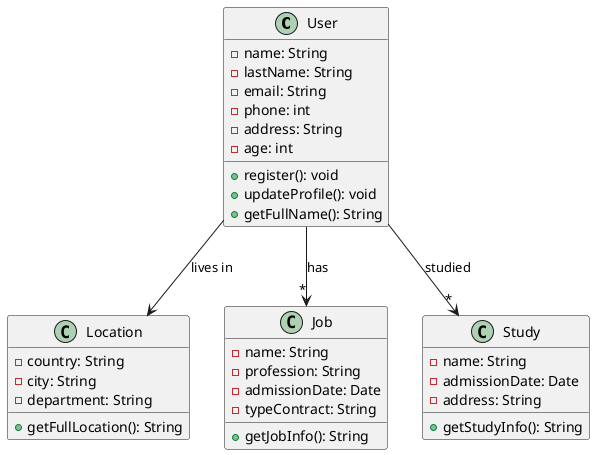 'Example User Registration System - Diagram

@startuml

class User {
    -name: String
    -lastName: String
    -email: String
    -phone: int
    -address: String
    -age: int

    +register(): void
    +updateProfile(): void
    +getFullName(): String
}

class Location {
    -country: String
    -city: String
    -department: String

    +getFullLocation(): String
}

class Job {
    -name: String
    -profession: String
    -admissionDate: Date
    -typeContract: String

    +getJobInfo(): String
}

class Study {
    -name: String
    -admissionDate: Date
    -address: String

    +getStudyInfo(): String
}

User --> Location : lives in
User --> "*" Job : has
User --> "*" Study : studied

@enduml